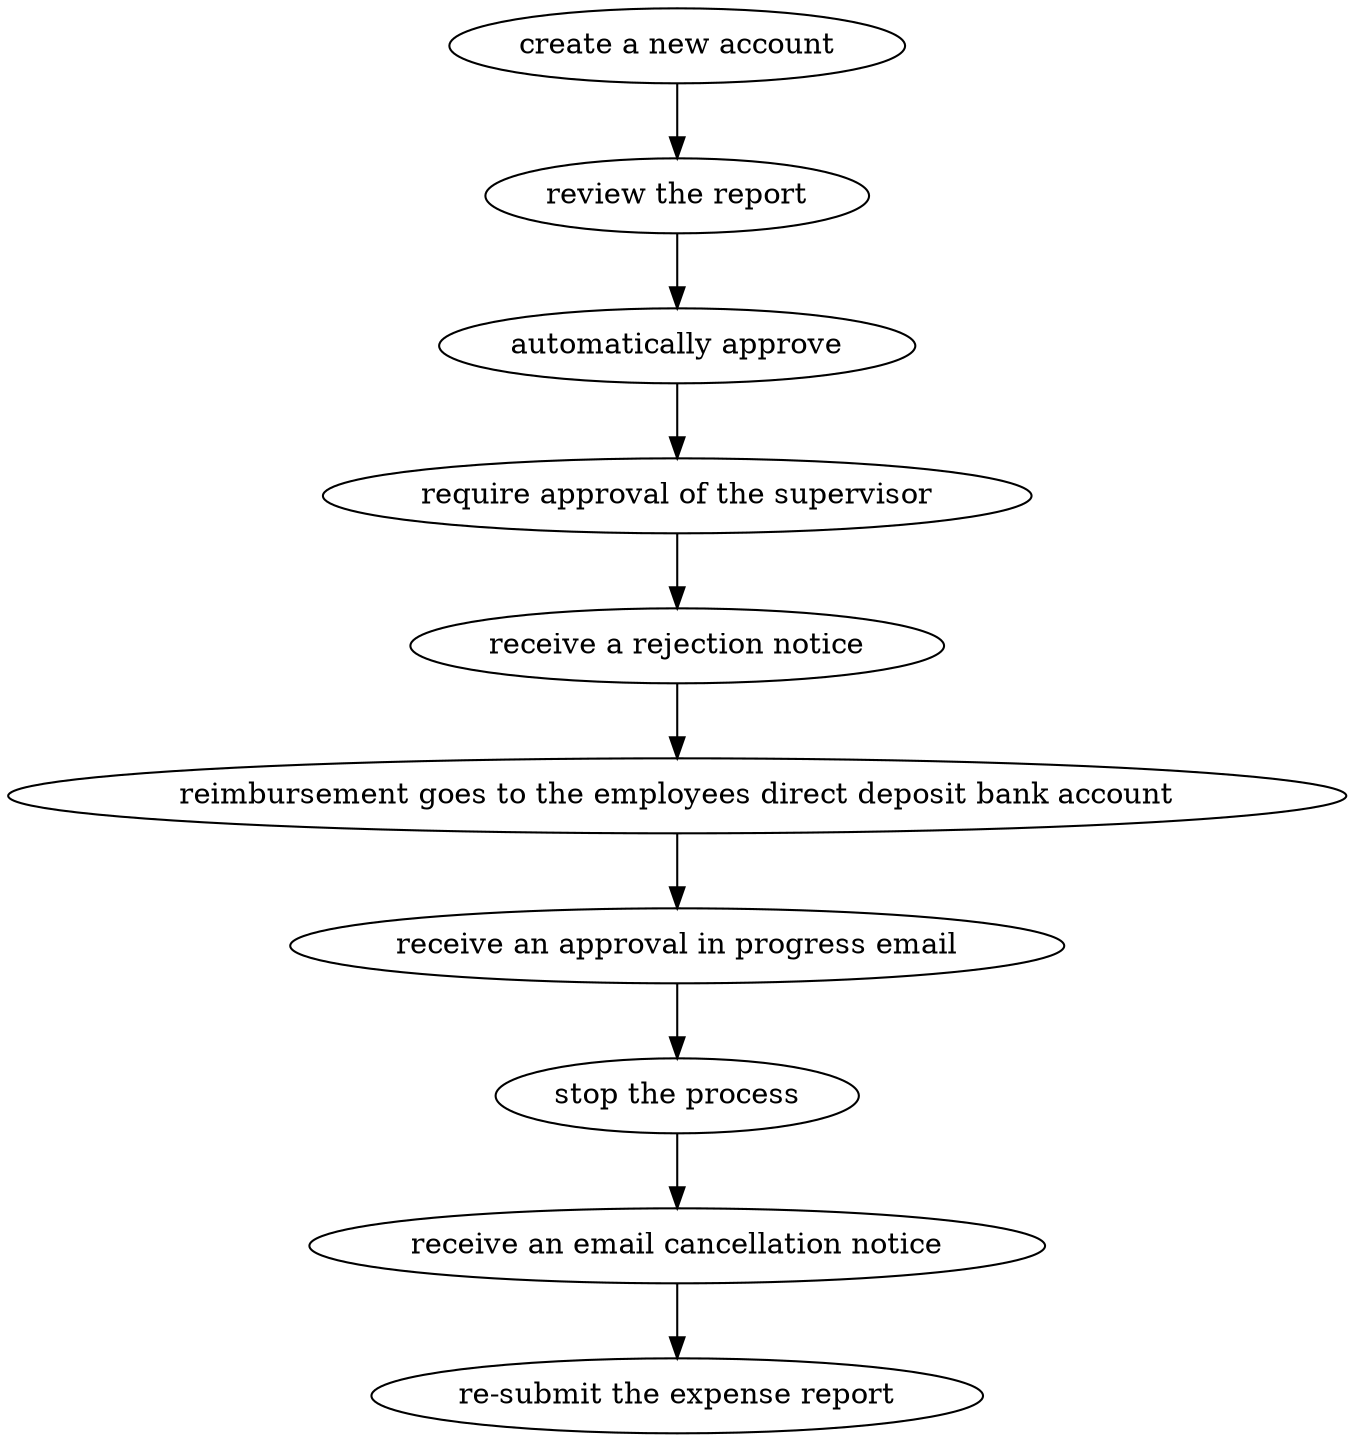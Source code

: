 strict digraph "doc-9.5" {
	graph [name="doc-9.5"];
	"create a new account"	[attrs="{'type': 'Activity', 'label': 'create a new account'}"];
	"review the report"	[attrs="{'type': 'Activity', 'label': 'review the report'}"];
	"create a new account" -> "review the report"	[attrs="{'type': 'flow', 'label': 'flow'}"];
	"automatically approve"	[attrs="{'type': 'Activity', 'label': 'automatically approve'}"];
	"review the report" -> "automatically approve"	[attrs="{'type': 'flow', 'label': 'flow'}"];
	"require approval of the supervisor"	[attrs="{'type': 'Activity', 'label': 'require approval of the supervisor'}"];
	"automatically approve" -> "require approval of the supervisor"	[attrs="{'type': 'flow', 'label': 'flow'}"];
	"receive a rejection notice"	[attrs="{'type': 'Activity', 'label': 'receive a rejection notice'}"];
	"require approval of the supervisor" -> "receive a rejection notice"	[attrs="{'type': 'flow', 'label': 'flow'}"];
	"reimbursement goes to the employees direct deposit bank account"	[attrs="{'type': 'Activity', 'label': 'reimbursement goes to the employees direct deposit bank account'}"];
	"receive a rejection notice" -> "reimbursement goes to the employees direct deposit bank account"	[attrs="{'type': 'flow', 'label': 'flow'}"];
	"receive an approval in progress email"	[attrs="{'type': 'Activity', 'label': 'receive an approval in progress email'}"];
	"reimbursement goes to the employees direct deposit bank account" -> "receive an approval in progress email"	[attrs="{'type': 'flow', 'label': 'flow'}"];
	"stop the process"	[attrs="{'type': 'Activity', 'label': 'stop the process'}"];
	"receive an approval in progress email" -> "stop the process"	[attrs="{'type': 'flow', 'label': 'flow'}"];
	"receive an email cancellation notice"	[attrs="{'type': 'Activity', 'label': 'receive an email cancellation notice'}"];
	"stop the process" -> "receive an email cancellation notice"	[attrs="{'type': 'flow', 'label': 'flow'}"];
	"re-submit the expense report"	[attrs="{'type': 'Activity', 'label': 're-submit the expense report'}"];
	"receive an email cancellation notice" -> "re-submit the expense report"	[attrs="{'type': 'flow', 'label': 'flow'}"];
}

